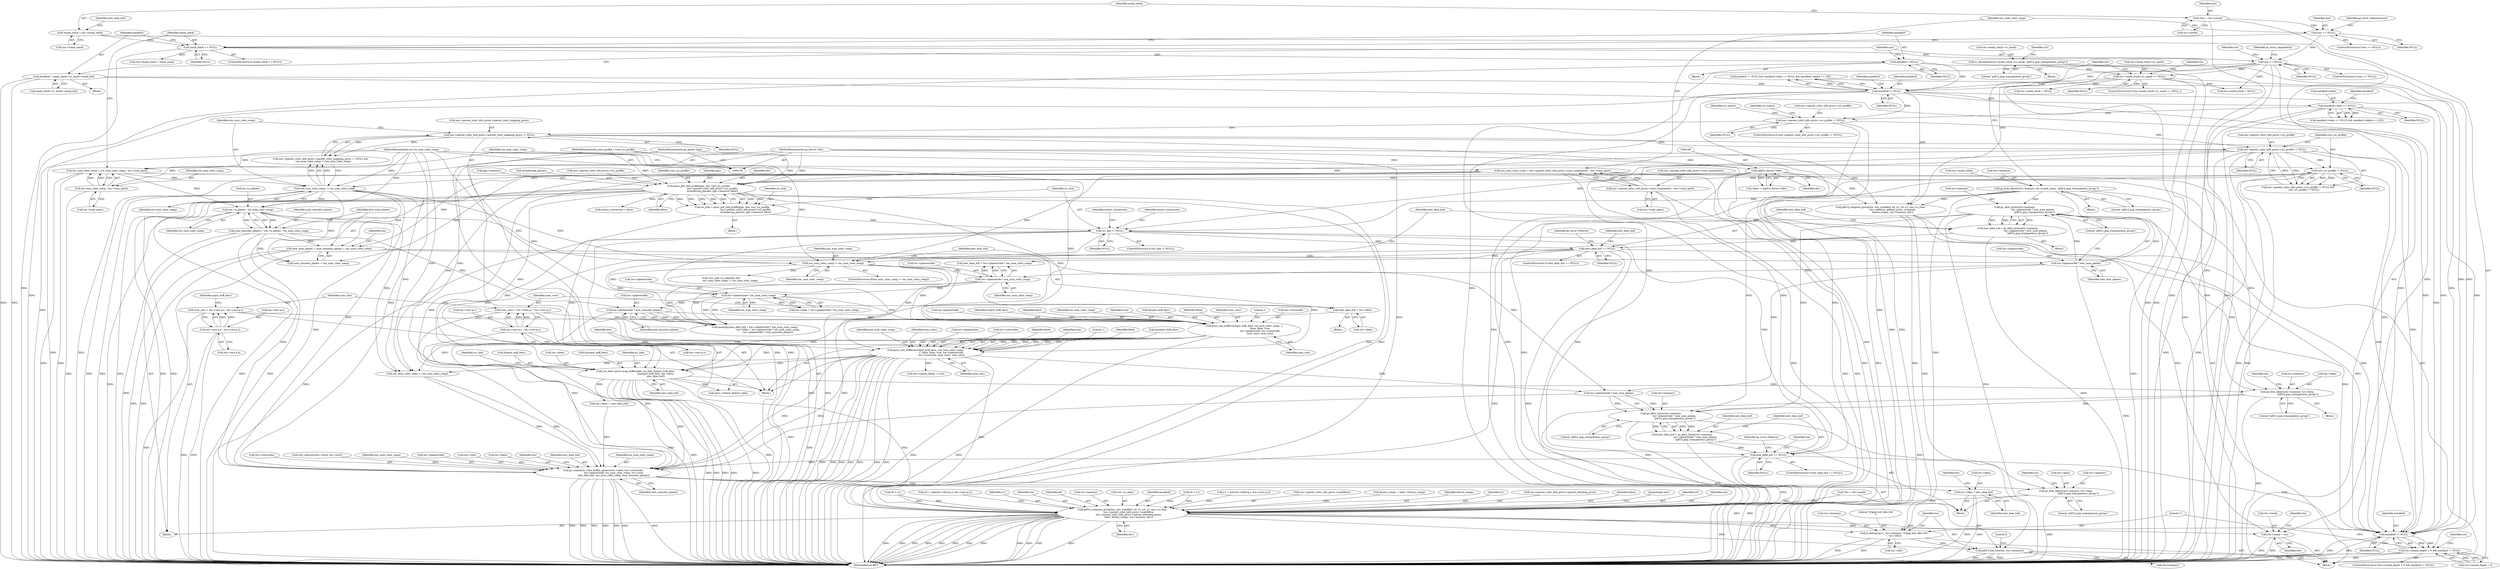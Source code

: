 digraph "0_ghostscript_d621292fb2c8157d9899dcd83fd04dd250e30fe4@API" {
"1000722" [label="(Call,gs_free_object(ctx->memory, tos->data,\n                            \"pdf14_pop_transparency_group\"))"];
"1000588" [label="(Call,gs_alloc_bytes(ctx->memory,\n                                                tos->planestride * new_num_planes,\n                                                    \"pdf14_pop_transparency_group\"))"];
"1000353" [label="(Call,gs_free_object(ctx->memory, ctx->mask_stack, \"pdf14_pop_transparency_group\"))"];
"1000592" [label="(Call,tos->planestride * new_num_planes)"];
"1000502" [label="(Call,new_num_planes = num_noncolor_planes + nos_num_color_comp)"];
"1000495" [label="(Call,num_noncolor_planes = tos->n_planes - tos_num_color_comp)"];
"1000497" [label="(Call,tos->n_planes - tos_num_color_comp)"];
"1000220" [label="(Call,tos_num_color_comp = tos_num_color_comp - tos->num_spots)"];
"1000222" [label="(Call,tos_num_color_comp - tos->num_spots)"];
"1000140" [label="(MethodParameterIn,int tos_num_color_comp)"];
"1000481" [label="(Call,nos_num_color_comp != tos_num_color_comp)"];
"1000209" [label="(Call,nos_num_color_comp = nos->parent_color_info_procs->num_components - nos->num_spots)"];
"1000211" [label="(Call,nos->parent_color_info_procs->num_components - nos->num_spots)"];
"1000699" [label="(Call,(icc_link->procs.map_buffer)(dev, icc_link, &input_buff_desc,\n                                                     &output_buff_desc, tos->data,\n                                                     new_data_buf))"];
"1000552" [label="(Call,gsicc_get_link_profile(pgs, dev, curr_icc_profile,\n                                    nos->parent_color_info_procs->icc_profile,\n                                    &rendering_params, pgs->memory, false))"];
"1000137" [label="(MethodParameterIn,gs_gstate *pgs)"];
"1000184" [label="(Call,(pdf14_device *)dev)"];
"1000142" [label="(MethodParameterIn,gx_device *dev)"];
"1000516" [label="(Call,curr_icc_profile != NULL)"];
"1000141" [label="(MethodParameterIn,cmm_profile_t *curr_icc_profile)"];
"1000509" [label="(Call,nos->parent_color_info_procs->icc_profile != NULL)"];
"1000445" [label="(Call,nos->parent_color_info_procs->icc_profile != NULL)"];
"1000387" [label="(Call,maskbuf->data == NULL)"];
"1000383" [label="(Call,maskbuf != NULL)"];
"1000232" [label="(Call,maskbuf = NULL)"];
"1000228" [label="(Call,mask_stack == NULL)"];
"1000157" [label="(Call,*mask_stack = tos->mask_stack)"];
"1000204" [label="(Call,nos == NULL)"];
"1000151" [label="(Call,*nos = tos->saved)"];
"1000237" [label="(Call,maskbuf = mask_stack->rc_mask->mask_buf)"];
"1000245" [label="(Call,nos == NULL)"];
"1000345" [label="(Call,ctx->mask_stack->rc_mask == NULL)"];
"1000337" [label="(Call,rc_decrement(ctx->mask_stack->rc_mask, \"pdf14_pop_transparency_group\"))"];
"1000474" [label="(Call,nos->parent_color_info_procs->parent_color_mapping_procs != NULL)"];
"1000568" [label="(Call,icc_link != NULL)"];
"1000550" [label="(Call,icc_link = gsicc_get_link_profile(pgs, dev, curr_icc_profile,\n                                    nos->parent_color_info_procs->icc_profile,\n                                    &rendering_params, pgs->memory, false))"];
"1000667" [label="(Call,gsicc_init_buffer(&input_buff_desc, tos_num_color_comp, 1,\n                                          false, false, true,\n                                          tos->planestride, tos->rowstride,\n                                          num_rows, num_cols))"];
"1000616" [label="(Call,tos->planestride * tos_num_color_comp)"];
"1000607" [label="(Call,tos->planestride * nos_num_color_comp)"];
"1000582" [label="(Call,nos_num_color_comp != tos_num_color_comp)"];
"1000621" [label="(Call,tos->planestride * num_noncolor_planes)"];
"1000633" [label="(Call,num_rows = tos->rect.q.y - tos->rect.p.y)"];
"1000635" [label="(Call,tos->rect.q.y - tos->rect.p.y)"];
"1000650" [label="(Call,num_cols = tos->rect.q.x - tos->rect.p.x)"];
"1000652" [label="(Call,tos->rect.q.x - tos->rect.p.x)"];
"1000683" [label="(Call,gsicc_init_buffer(&output_buff_desc, nos_num_color_comp,\n                                          1, false, false, true, tos->planestride,\n                                          tos->rowstride, num_rows, num_cols))"];
"1000628" [label="(Call,new_data_buf = tos->data)"];
"1000599" [label="(Call,new_data_buf == NULL)"];
"1000586" [label="(Call,new_data_buf = gs_alloc_bytes(ctx->memory,\n                                                tos->planestride * new_num_planes,\n                                                    \"pdf14_pop_transparency_group\"))"];
"1000740" [label="(Call,gs_alloc_bytes(ctx->memory,\n                                    tos->planestride * new_num_planes,\n                                    \"pdf14_pop_transparency_group\"))"];
"1000738" [label="(Call,new_data_buf = gs_alloc_bytes(ctx->memory,\n                                    tos->planestride * new_num_planes,\n                                    \"pdf14_pop_transparency_group\"))"];
"1000751" [label="(Call,new_data_buf == NULL)"];
"1000756" [label="(Call,gs_transform_color_buffer_generic(tos->data, tos->rowstride,\n                            tos->planestride, tos_num_color_comp, tos->rect,\n                            new_data_buf, nos_num_color_comp, num_noncolor_planes))"];
"1000773" [label="(Call,gs_free_object(ctx->memory, tos->data,\n                                \"pdf14_pop_transparency_group\"))"];
"1000846" [label="(Call,pdf14_compose_group(tos, nos, maskbuf, x0, x1, y0, y1, nos->n_chan,\n                 nos->parent_color_info_procs->isadditive,\n                 nos->parent_color_info_procs->parent_blending_procs,\n                 false, drawn_comps, ctx->memory, dev))"];
"1000905" [label="(Call,ctx->stack = nos)"];
"1000917" [label="(Call,maskbuf != NULL)"];
"1000911" [label="(Call,ctx->smask_depth > 0 && maskbuf != NULL)"];
"1000926" [label="(Call,if_debug1m('v', ctx->memory, \"[v]pop buf, idle=%d\n\", tos->idle))"];
"1000935" [label="(Call,pdf14_buf_free(tos, ctx->memory))"];
"1000781" [label="(Call,tos->data = new_data_buf)"];
"1000572" [label="(Call,nonicc_conversion = false)"];
"1000919" [label="(Identifier,NULL)"];
"1000182" [label="(Call,*pdev = (pdf14_device *)dev)"];
"1000509" [label="(Call,nos->parent_color_info_procs->icc_profile != NULL)"];
"1000385" [label="(Identifier,NULL)"];
"1000711" [label="(Identifier,icc_link)"];
"1000445" [label="(Call,nos->parent_color_info_procs->icc_profile != NULL)"];
"1000220" [label="(Call,tos_num_color_comp = tos_num_color_comp - tos->num_spots)"];
"1000862" [label="(Call,nos->parent_color_info_procs->parent_blending_procs)"];
"1000741" [label="(Call,ctx->memory)"];
"1000151" [label="(Call,*nos = tos->saved)"];
"1000186" [label="(Identifier,dev)"];
"1000232" [label="(Call,maskbuf = NULL)"];
"1000681" [label="(Identifier,num_rows)"];
"1000212" [label="(Call,nos->parent_color_info_procs->num_components)"];
"1000137" [label="(MethodParameterIn,gs_gstate *pgs)"];
"1000386" [label="(Call,maskbuf->data == NULL && maskbuf->alpha == 255)"];
"1000652" [label="(Call,tos->rect.q.x - tos->rect.p.x)"];
"1000498" [label="(Call,tos->n_planes)"];
"1000141" [label="(MethodParameterIn,cmm_profile_t *curr_icc_profile)"];
"1000671" [label="(Literal,1)"];
"1000729" [label="(Literal,\"pdf14_pop_transparency_group\")"];
"1000210" [label="(Identifier,nos_num_color_comp)"];
"1000688" [label="(Identifier,false)"];
"1000636" [label="(Call,tos->rect.q.y)"];
"1000494" [label="(Block,)"];
"1000346" [label="(Call,ctx->mask_stack->rc_mask)"];
"1000909" [label="(Identifier,nos)"];
"1000726" [label="(Call,tos->data)"];
"1000211" [label="(Call,nos->parent_color_info_procs->num_components - nos->num_spots)"];
"1000217" [label="(Call,nos->num_spots)"];
"1000608" [label="(Call,tos->planestride)"];
"1000573" [label="(Identifier,nonicc_conversion)"];
"1000732" [label="(Identifier,tos)"];
"1000344" [label="(ControlStructure,if (ctx->mask_stack->rc_mask == NULL ))"];
"1000678" [label="(Call,tos->rowstride)"];
"1000635" [label="(Call,tos->rect.q.y - tos->rect.p.y)"];
"1000690" [label="(Identifier,true)"];
"1000592" [label="(Call,tos->planestride * new_num_planes)"];
"1000905" [label="(Call,ctx->stack = nos)"];
"1000753" [label="(Identifier,NULL)"];
"1000867" [label="(Identifier,false)"];
"1000904" [label="(JumpTarget,exit:)"];
"1000228" [label="(Call,mask_stack == NULL)"];
"1000780" [label="(Literal,\"pdf14_pop_transparency_group\")"];
"1000850" [label="(Identifier,x0)"];
"1000233" [label="(Identifier,maskbuf)"];
"1000587" [label="(Identifier,new_data_buf)"];
"1000454" [label="(Identifier,icc_match)"];
"1000634" [label="(Identifier,num_rows)"];
"1000585" [label="(Block,)"];
"1000510" [label="(Call,nos->parent_color_info_procs->icc_profile)"];
"1000145" [label="(Call,*tos = ctx->stack)"];
"1000669" [label="(Identifier,input_buff_desc)"];
"1000209" [label="(Call,nos_num_color_comp = nos->parent_color_info_procs->num_components - nos->num_spots)"];
"1000234" [label="(Identifier,NULL)"];
"1000906" [label="(Call,ctx->stack)"];
"1000709" [label="(Identifier,new_data_buf)"];
"1000675" [label="(Call,tos->planestride)"];
"1000581" [label="(ControlStructure,if(nos_num_color_comp != tos_num_color_comp))"];
"1000352" [label="(Block,)"];
"1000236" [label="(Block,)"];
"1000227" [label="(ControlStructure,if (mask_stack == NULL))"];
"1000568" [label="(Call,icc_link != NULL)"];
"1000685" [label="(Identifier,output_buff_desc)"];
"1000772" [label="(Identifier,num_noncolor_planes)"];
"1000512" [label="(Identifier,nos)"];
"1000755" [label="(Identifier,gs_error_VMerror)"];
"1000503" [label="(Identifier,new_num_planes)"];
"1000758" [label="(Identifier,tos)"];
"1000683" [label="(Call,gsicc_init_buffer(&output_buff_desc, nos_num_color_comp,\n                                          1, false, false, true, tos->planestride,\n                                          tos->rowstride, num_rows, num_cols))"];
"1000597" [label="(Literal,\"pdf14_pop_transparency_group\")"];
"1000942" [label="(MethodReturn,RET)"];
"1000247" [label="(Identifier,NULL)"];
"1000766" [label="(Identifier,tos_num_color_comp)"];
"1000495" [label="(Call,num_noncolor_planes = tos->n_planes - tos_num_color_comp)"];
"1000617" [label="(Call,tos->planestride)"];
"1000923" [label="(Identifier,ctx)"];
"1000593" [label="(Call,tos->planestride)"];
"1000473" [label="(Call,nos->parent_color_info_procs->parent_color_mapping_procs != NULL &&\n        nos_num_color_comp != tos_num_color_comp)"];
"1000738" [label="(Call,new_data_buf = gs_alloc_bytes(ctx->memory,\n                                    tos->planestride * new_num_planes,\n                                    \"pdf14_pop_transparency_group\"))"];
"1000700" [label="(Identifier,dev)"];
"1000446" [label="(Call,nos->parent_color_info_procs->icc_profile)"];
"1000143" [label="(Block,)"];
"1000252" [label="(Identifier,tos)"];
"1000371" [label="(Call,tos->mask_stack = NULL)"];
"1000603" [label="(Identifier,gs_error_VMerror)"];
"1000496" [label="(Identifier,num_noncolor_planes)"];
"1000483" [label="(Identifier,tos_num_color_comp)"];
"1000911" [label="(Call,ctx->smask_depth > 0 && maskbuf != NULL)"];
"1000206" [label="(Identifier,NULL)"];
"1000205" [label="(Identifier,nos)"];
"1000653" [label="(Call,tos->rect.q.x)"];
"1000752" [label="(Identifier,new_data_buf)"];
"1000760" [label="(Call,tos->rowstride)"];
"1000883" [label="(Call,pdf14_compose_group(tos, nos, maskbuf, x0, x1, y0, y1, nos->n_chan,\n                                ctx->additive, pblend_procs, overprint,\n                                drawn_comps, ctx->memory, dev))"];
"1000605" [label="(Call,new_data_buf + tos->planestride * nos_num_color_comp)"];
"1000740" [label="(Call,gs_alloc_bytes(ctx->memory,\n                                    tos->planestride * new_num_planes,\n                                    \"pdf14_pop_transparency_group\"))"];
"1000596" [label="(Identifier,new_num_planes)"];
"1000142" [label="(MethodParameterIn,gx_device *dev)"];
"1000650" [label="(Call,num_cols = tos->rect.q.x - tos->rect.p.x)"];
"1000672" [label="(Identifier,false)"];
"1000169" [label="(Identifier,new_data_buf)"];
"1000918" [label="(Identifier,maskbuf)"];
"1000848" [label="(Identifier,nos)"];
"1000488" [label="(Call,x0 < x1)"];
"1000264" [label="(Call,y0 = max(tos->dirty.p.y, nos->rect.p.y))"];
"1000245" [label="(Call,nos == NULL)"];
"1000853" [label="(Identifier,y1)"];
"1000917" [label="(Call,maskbuf != NULL)"];
"1000588" [label="(Call,gs_alloc_bytes(ctx->memory,\n                                                tos->planestride * new_num_planes,\n                                                    \"pdf14_pop_transparency_group\"))"];
"1000872" [label="(Identifier,dev)"];
"1000847" [label="(Identifier,tos)"];
"1000451" [label="(Identifier,NULL)"];
"1000852" [label="(Identifier,y0)"];
"1000869" [label="(Call,ctx->memory)"];
"1000244" [label="(ControlStructure,if (nos == NULL))"];
"1000383" [label="(Call,maskbuf != NULL)"];
"1000702" [label="(Call,&input_buff_desc)"];
"1000343" [label="(Literal,\"pdf14_pop_transparency_group\")"];
"1000682" [label="(Identifier,num_cols)"];
"1000231" [label="(Block,)"];
"1000361" [label="(Call,ctx->mask_stack = NULL)"];
"1000910" [label="(ControlStructure,if (ctx->smask_depth > 0 && maskbuf != NULL))"];
"1000607" [label="(Call,tos->planestride * nos_num_color_comp)"];
"1000670" [label="(Identifier,tos_num_color_comp)"];
"1000854" [label="(Call,nos->n_chan)"];
"1000351" [label="(Identifier,NULL)"];
"1000941" [label="(Literal,0)"];
"1000926" [label="(Call,if_debug1m('v', ctx->memory, \"[v]pop buf, idle=%d\n\", tos->idle))"];
"1000687" [label="(Literal,1)"];
"1000914" [label="(Identifier,ctx)"];
"1000785" [label="(Identifier,new_data_buf)"];
"1000849" [label="(Identifier,maskbuf)"];
"1000444" [label="(ControlStructure,if (nos->parent_color_info_procs->icc_profile != NULL))"];
"1000348" [label="(Identifier,ctx)"];
"1000912" [label="(Call,ctx->smask_depth > 0)"];
"1000497" [label="(Call,tos->n_planes - tos_num_color_comp)"];
"1000482" [label="(Identifier,nos_num_color_comp)"];
"1000387" [label="(Call,maskbuf->data == NULL)"];
"1000250" [label="(Call,rect_intersect(tos->dirty, tos->rect))"];
"1000721" [label="(Block,)"];
"1000224" [label="(Call,tos->num_spots)"];
"1000783" [label="(Identifier,tos)"];
"1000586" [label="(Call,new_data_buf = gs_alloc_bytes(ctx->memory,\n                                                tos->planestride * new_num_planes,\n                                                    \"pdf14_pop_transparency_group\"))"];
"1000771" [label="(Identifier,nos_num_color_comp)"];
"1000345" [label="(Call,ctx->mask_stack->rc_mask == NULL)"];
"1000710" [label="(Call,gsicc_release_link(icc_link))"];
"1000475" [label="(Call,nos->parent_color_info_procs->parent_color_mapping_procs)"];
"1000737" [label="(Block,)"];
"1000763" [label="(Call,tos->planestride)"];
"1000730" [label="(Call,tos->data = new_data_buf)"];
"1000749" [label="(Literal,\"pdf14_pop_transparency_group\")"];
"1000491" [label="(Call,y0 < y1)"];
"1000281" [label="(Call,y1 = min(tos->dirty.q.y, nos->rect.q.y))"];
"1000936" [label="(Identifier,tos)"];
"1000366" [label="(Call,ctx->mask_stack = mask_stack)"];
"1000622" [label="(Call,tos->planestride)"];
"1000360" [label="(Literal,\"pdf14_pop_transparency_group\")"];
"1000767" [label="(Call,tos->rect)"];
"1000629" [label="(Identifier,new_data_buf)"];
"1000222" [label="(Call,tos_num_color_comp - tos->num_spots)"];
"1000517" [label="(Identifier,curr_icc_profile)"];
"1000249" [label="(Identifier,gs_error_rangecheck)"];
"1000157" [label="(Call,*mask_stack = tos->mask_stack)"];
"1000553" [label="(Identifier,pgs)"];
"1000604" [label="(Call,memcpy(new_data_buf + tos->planestride * nos_num_color_comp,\n                                   tos->data + tos->planestride * tos_num_color_comp,\n                                   tos->planestride * num_noncolor_planes))"];
"1000600" [label="(Identifier,new_data_buf)"];
"1000204" [label="(Call,nos == NULL)"];
"1000781" [label="(Call,tos->data = new_data_buf)"];
"1000474" [label="(Call,nos->parent_color_info_procs->parent_color_mapping_procs != NULL)"];
"1000480" [label="(Identifier,NULL)"];
"1000337" [label="(Call,rc_decrement(ctx->mask_stack->rc_mask, \"pdf14_pop_transparency_group\"))"];
"1000722" [label="(Call,gs_free_object(ctx->memory, tos->data,\n                            \"pdf14_pop_transparency_group\"))"];
"1000354" [label="(Call,ctx->memory)"];
"1000777" [label="(Call,tos->data)"];
"1000230" [label="(Identifier,NULL)"];
"1000744" [label="(Call,tos->planestride * new_num_planes)"];
"1000621" [label="(Call,tos->planestride * num_noncolor_planes)"];
"1000611" [label="(Identifier,nos_num_color_comp)"];
"1000153" [label="(Call,tos->saved)"];
"1000554" [label="(Identifier,dev)"];
"1000567" [label="(ControlStructure,if (icc_link != NULL))"];
"1000931" [label="(Literal,\"[v]pop buf, idle=%d\n\")"];
"1000706" [label="(Call,tos->data)"];
"1000699" [label="(Call,(icc_link->procs.map_buffer)(dev, icc_link, &input_buff_desc,\n                                                     &output_buff_desc, tos->data,\n                                                     new_data_buf))"];
"1000937" [label="(Call,ctx->memory)"];
"1000563" [label="(Call,pgs->memory)"];
"1000713" [label="(Call,!(icc_link->is_identity) &&\n                        nos_num_color_comp != tos_num_color_comp)"];
"1000338" [label="(Call,ctx->mask_stack->rc_mask)"];
"1000757" [label="(Call,tos->data)"];
"1000689" [label="(Identifier,false)"];
"1000704" [label="(Call,&output_buff_desc)"];
"1000516" [label="(Call,curr_icc_profile != NULL)"];
"1000152" [label="(Identifier,nos)"];
"1000684" [label="(Call,&output_buff_desc)"];
"1000932" [label="(Call,tos->idle)"];
"1000336" [label="(Block,)"];
"1000394" [label="(Identifier,maskbuf)"];
"1000601" [label="(Identifier,NULL)"];
"1000158" [label="(Identifier,mask_stack)"];
"1000208" [label="(Identifier,gs_error_unknownerror)"];
"1000686" [label="(Identifier,nos_num_color_comp)"];
"1000774" [label="(Call,ctx->memory)"];
"1000389" [label="(Identifier,maskbuf)"];
"1000697" [label="(Identifier,num_rows)"];
"1000756" [label="(Call,gs_transform_color_buffer_generic(tos->data, tos->rowstride,\n                            tos->planestride, tos_num_color_comp, tos->rect,\n                            new_data_buf, nos_num_color_comp, num_noncolor_planes))"];
"1000384" [label="(Identifier,maskbuf)"];
"1000582" [label="(Call,nos_num_color_comp != tos_num_color_comp)"];
"1000515" [label="(Identifier,NULL)"];
"1000569" [label="(Identifier,icc_link)"];
"1000519" [label="(Block,)"];
"1000612" [label="(Call,tos->data + tos->planestride * tos_num_color_comp)"];
"1000667" [label="(Call,gsicc_init_buffer(&input_buff_desc, tos_num_color_comp, 1,\n                                          false, false, true,\n                                          tos->planestride, tos->rowstride,\n                                          num_rows, num_cols))"];
"1000481" [label="(Call,nos_num_color_comp != tos_num_color_comp)"];
"1000674" [label="(Identifier,true)"];
"1000388" [label="(Call,maskbuf->data)"];
"1000382" [label="(Call,maskbuf != NULL && maskbuf->data == NULL && maskbuf->alpha == 255)"];
"1000846" [label="(Call,pdf14_compose_group(tos, nos, maskbuf, x0, x1, y0, y1, nos->n_chan,\n                 nos->parent_color_info_procs->isadditive,\n                 nos->parent_color_info_procs->parent_blending_procs,\n                 false, drawn_comps, ctx->memory, dev))"];
"1000691" [label="(Call,tos->planestride)"];
"1000355" [label="(Identifier,ctx)"];
"1000750" [label="(ControlStructure,if (new_data_buf == NULL))"];
"1000633" [label="(Call,num_rows = tos->rect.q.y - tos->rect.p.y)"];
"1000221" [label="(Identifier,tos_num_color_comp)"];
"1000570" [label="(Identifier,NULL)"];
"1000718" [label="(Call,nos_num_color_comp != tos_num_color_comp)"];
"1000246" [label="(Identifier,nos)"];
"1000739" [label="(Identifier,new_data_buf)"];
"1000857" [label="(Call,nos->parent_color_info_procs->isadditive)"];
"1000643" [label="(Call,tos->rect.p.y)"];
"1000552" [label="(Call,gsicc_get_link_profile(pgs, dev, curr_icc_profile,\n                                    nos->parent_color_info_procs->icc_profile,\n                                    &rendering_params, pgs->memory, false))"];
"1000223" [label="(Identifier,tos_num_color_comp)"];
"1000584" [label="(Identifier,tos_num_color_comp)"];
"1000627" [label="(Block,)"];
"1000194" [label="(Call,drawn_comps = pdev->drawn_comps)"];
"1000628" [label="(Call,new_data_buf = tos->data)"];
"1000868" [label="(Identifier,drawn_comps)"];
"1000660" [label="(Call,tos->rect.p.x)"];
"1000518" [label="(Identifier,NULL)"];
"1000502" [label="(Call,new_num_planes = num_noncolor_planes + nos_num_color_comp)"];
"1000694" [label="(Call,tos->rowstride)"];
"1000140" [label="(MethodParameterIn,int tos_num_color_comp)"];
"1000701" [label="(Identifier,icc_link)"];
"1000698" [label="(Identifier,num_cols)"];
"1000775" [label="(Identifier,ctx)"];
"1000851" [label="(Identifier,x1)"];
"1000504" [label="(Call,num_noncolor_planes + nos_num_color_comp)"];
"1000184" [label="(Call,(pdf14_device *)dev)"];
"1000353" [label="(Call,gs_free_object(ctx->memory, ctx->mask_stack, \"pdf14_pop_transparency_group\"))"];
"1000751" [label="(Call,new_data_buf == NULL)"];
"1000616" [label="(Call,tos->planestride * tos_num_color_comp)"];
"1000589" [label="(Call,ctx->memory)"];
"1000203" [label="(ControlStructure,if (nos == NULL))"];
"1000561" [label="(Call,&rendering_params)"];
"1000391" [label="(Identifier,NULL)"];
"1000501" [label="(Identifier,tos_num_color_comp)"];
"1000935" [label="(Call,pdf14_buf_free(tos, ctx->memory))"];
"1000237" [label="(Call,maskbuf = mask_stack->rc_mask->mask_buf)"];
"1000229" [label="(Identifier,mask_stack)"];
"1000556" [label="(Call,nos->parent_color_info_procs->icc_profile)"];
"1000508" [label="(Call,nos->parent_color_info_procs->icc_profile != NULL &&\n                curr_icc_profile != NULL)"];
"1000159" [label="(Call,tos->mask_stack)"];
"1000782" [label="(Call,tos->data)"];
"1000927" [label="(Literal,'v')"];
"1000630" [label="(Call,tos->data)"];
"1000580" [label="(Block,)"];
"1000723" [label="(Call,ctx->memory)"];
"1000551" [label="(Identifier,icc_link)"];
"1000921" [label="(Call,ctx->smask_blend = true)"];
"1000238" [label="(Identifier,maskbuf)"];
"1000620" [label="(Identifier,tos_num_color_comp)"];
"1000788" [label="(Identifier,tos)"];
"1000625" [label="(Identifier,num_noncolor_planes)"];
"1000550" [label="(Call,icc_link = gsicc_get_link_profile(pgs, dev, curr_icc_profile,\n                                    nos->parent_color_info_procs->icc_profile,\n                                    &rendering_params, pgs->memory, false))"];
"1000928" [label="(Call,ctx->memory)"];
"1000598" [label="(ControlStructure,if (new_data_buf == NULL))"];
"1000469" [label="(Identifier,icc_match)"];
"1000357" [label="(Call,ctx->mask_stack)"];
"1000599" [label="(Call,new_data_buf == NULL)"];
"1000651" [label="(Identifier,num_cols)"];
"1000566" [label="(Identifier,false)"];
"1000736" [label="(Identifier,nonicc_conversion)"];
"1000668" [label="(Call,&input_buff_desc)"];
"1000673" [label="(Identifier,false)"];
"1000606" [label="(Identifier,new_data_buf)"];
"1000363" [label="(Identifier,ctx)"];
"1000770" [label="(Identifier,new_data_buf)"];
"1000583" [label="(Identifier,nos_num_color_comp)"];
"1000239" [label="(Call,mask_stack->rc_mask->mask_buf)"];
"1000773" [label="(Call,gs_free_object(ctx->memory, tos->data,\n                                \"pdf14_pop_transparency_group\"))"];
"1000555" [label="(Identifier,curr_icc_profile)"];
"1000722" -> "1000721"  [label="AST: "];
"1000722" -> "1000729"  [label="CFG: "];
"1000723" -> "1000722"  [label="AST: "];
"1000726" -> "1000722"  [label="AST: "];
"1000729" -> "1000722"  [label="AST: "];
"1000732" -> "1000722"  [label="CFG: "];
"1000722" -> "1000942"  [label="DDG: "];
"1000588" -> "1000722"  [label="DDG: "];
"1000353" -> "1000722"  [label="DDG: "];
"1000699" -> "1000722"  [label="DDG: "];
"1000722" -> "1000740"  [label="DDG: "];
"1000722" -> "1000846"  [label="DDG: "];
"1000588" -> "1000586"  [label="AST: "];
"1000588" -> "1000597"  [label="CFG: "];
"1000589" -> "1000588"  [label="AST: "];
"1000592" -> "1000588"  [label="AST: "];
"1000597" -> "1000588"  [label="AST: "];
"1000586" -> "1000588"  [label="CFG: "];
"1000588" -> "1000942"  [label="DDG: "];
"1000588" -> "1000586"  [label="DDG: "];
"1000588" -> "1000586"  [label="DDG: "];
"1000588" -> "1000586"  [label="DDG: "];
"1000353" -> "1000588"  [label="DDG: "];
"1000592" -> "1000588"  [label="DDG: "];
"1000592" -> "1000588"  [label="DDG: "];
"1000588" -> "1000740"  [label="DDG: "];
"1000588" -> "1000846"  [label="DDG: "];
"1000353" -> "1000352"  [label="AST: "];
"1000353" -> "1000360"  [label="CFG: "];
"1000354" -> "1000353"  [label="AST: "];
"1000357" -> "1000353"  [label="AST: "];
"1000360" -> "1000353"  [label="AST: "];
"1000363" -> "1000353"  [label="CFG: "];
"1000353" -> "1000942"  [label="DDG: "];
"1000353" -> "1000740"  [label="DDG: "];
"1000353" -> "1000846"  [label="DDG: "];
"1000353" -> "1000883"  [label="DDG: "];
"1000353" -> "1000926"  [label="DDG: "];
"1000592" -> "1000596"  [label="CFG: "];
"1000593" -> "1000592"  [label="AST: "];
"1000596" -> "1000592"  [label="AST: "];
"1000597" -> "1000592"  [label="CFG: "];
"1000592" -> "1000942"  [label="DDG: "];
"1000502" -> "1000592"  [label="DDG: "];
"1000592" -> "1000607"  [label="DDG: "];
"1000592" -> "1000744"  [label="DDG: "];
"1000502" -> "1000494"  [label="AST: "];
"1000502" -> "1000504"  [label="CFG: "];
"1000503" -> "1000502"  [label="AST: "];
"1000504" -> "1000502"  [label="AST: "];
"1000512" -> "1000502"  [label="CFG: "];
"1000502" -> "1000942"  [label="DDG: "];
"1000502" -> "1000942"  [label="DDG: "];
"1000495" -> "1000502"  [label="DDG: "];
"1000209" -> "1000502"  [label="DDG: "];
"1000481" -> "1000502"  [label="DDG: "];
"1000502" -> "1000744"  [label="DDG: "];
"1000495" -> "1000494"  [label="AST: "];
"1000495" -> "1000497"  [label="CFG: "];
"1000496" -> "1000495"  [label="AST: "];
"1000497" -> "1000495"  [label="AST: "];
"1000503" -> "1000495"  [label="CFG: "];
"1000495" -> "1000942"  [label="DDG: "];
"1000497" -> "1000495"  [label="DDG: "];
"1000497" -> "1000495"  [label="DDG: "];
"1000495" -> "1000504"  [label="DDG: "];
"1000495" -> "1000621"  [label="DDG: "];
"1000495" -> "1000756"  [label="DDG: "];
"1000497" -> "1000501"  [label="CFG: "];
"1000498" -> "1000497"  [label="AST: "];
"1000501" -> "1000497"  [label="AST: "];
"1000497" -> "1000942"  [label="DDG: "];
"1000220" -> "1000497"  [label="DDG: "];
"1000481" -> "1000497"  [label="DDG: "];
"1000140" -> "1000497"  [label="DDG: "];
"1000497" -> "1000582"  [label="DDG: "];
"1000497" -> "1000718"  [label="DDG: "];
"1000497" -> "1000756"  [label="DDG: "];
"1000220" -> "1000143"  [label="AST: "];
"1000220" -> "1000222"  [label="CFG: "];
"1000221" -> "1000220"  [label="AST: "];
"1000222" -> "1000220"  [label="AST: "];
"1000229" -> "1000220"  [label="CFG: "];
"1000220" -> "1000942"  [label="DDG: "];
"1000220" -> "1000942"  [label="DDG: "];
"1000222" -> "1000220"  [label="DDG: "];
"1000222" -> "1000220"  [label="DDG: "];
"1000140" -> "1000220"  [label="DDG: "];
"1000220" -> "1000481"  [label="DDG: "];
"1000222" -> "1000224"  [label="CFG: "];
"1000223" -> "1000222"  [label="AST: "];
"1000224" -> "1000222"  [label="AST: "];
"1000222" -> "1000942"  [label="DDG: "];
"1000140" -> "1000222"  [label="DDG: "];
"1000140" -> "1000136"  [label="AST: "];
"1000140" -> "1000942"  [label="DDG: "];
"1000140" -> "1000481"  [label="DDG: "];
"1000140" -> "1000582"  [label="DDG: "];
"1000140" -> "1000616"  [label="DDG: "];
"1000140" -> "1000667"  [label="DDG: "];
"1000140" -> "1000718"  [label="DDG: "];
"1000140" -> "1000756"  [label="DDG: "];
"1000481" -> "1000473"  [label="AST: "];
"1000481" -> "1000483"  [label="CFG: "];
"1000482" -> "1000481"  [label="AST: "];
"1000483" -> "1000481"  [label="AST: "];
"1000473" -> "1000481"  [label="CFG: "];
"1000481" -> "1000942"  [label="DDG: "];
"1000481" -> "1000942"  [label="DDG: "];
"1000481" -> "1000473"  [label="DDG: "];
"1000481" -> "1000473"  [label="DDG: "];
"1000209" -> "1000481"  [label="DDG: "];
"1000481" -> "1000504"  [label="DDG: "];
"1000481" -> "1000582"  [label="DDG: "];
"1000481" -> "1000718"  [label="DDG: "];
"1000481" -> "1000756"  [label="DDG: "];
"1000209" -> "1000143"  [label="AST: "];
"1000209" -> "1000211"  [label="CFG: "];
"1000210" -> "1000209"  [label="AST: "];
"1000211" -> "1000209"  [label="AST: "];
"1000221" -> "1000209"  [label="CFG: "];
"1000209" -> "1000942"  [label="DDG: "];
"1000209" -> "1000942"  [label="DDG: "];
"1000211" -> "1000209"  [label="DDG: "];
"1000211" -> "1000209"  [label="DDG: "];
"1000209" -> "1000504"  [label="DDG: "];
"1000209" -> "1000582"  [label="DDG: "];
"1000209" -> "1000718"  [label="DDG: "];
"1000209" -> "1000756"  [label="DDG: "];
"1000211" -> "1000217"  [label="CFG: "];
"1000212" -> "1000211"  [label="AST: "];
"1000217" -> "1000211"  [label="AST: "];
"1000211" -> "1000942"  [label="DDG: "];
"1000211" -> "1000942"  [label="DDG: "];
"1000699" -> "1000580"  [label="AST: "];
"1000699" -> "1000709"  [label="CFG: "];
"1000700" -> "1000699"  [label="AST: "];
"1000701" -> "1000699"  [label="AST: "];
"1000702" -> "1000699"  [label="AST: "];
"1000704" -> "1000699"  [label="AST: "];
"1000706" -> "1000699"  [label="AST: "];
"1000709" -> "1000699"  [label="AST: "];
"1000711" -> "1000699"  [label="CFG: "];
"1000699" -> "1000942"  [label="DDG: "];
"1000699" -> "1000942"  [label="DDG: "];
"1000699" -> "1000942"  [label="DDG: "];
"1000699" -> "1000942"  [label="DDG: "];
"1000699" -> "1000942"  [label="DDG: "];
"1000552" -> "1000699"  [label="DDG: "];
"1000142" -> "1000699"  [label="DDG: "];
"1000568" -> "1000699"  [label="DDG: "];
"1000667" -> "1000699"  [label="DDG: "];
"1000683" -> "1000699"  [label="DDG: "];
"1000628" -> "1000699"  [label="DDG: "];
"1000599" -> "1000699"  [label="DDG: "];
"1000699" -> "1000710"  [label="DDG: "];
"1000699" -> "1000730"  [label="DDG: "];
"1000699" -> "1000756"  [label="DDG: "];
"1000699" -> "1000846"  [label="DDG: "];
"1000552" -> "1000550"  [label="AST: "];
"1000552" -> "1000566"  [label="CFG: "];
"1000553" -> "1000552"  [label="AST: "];
"1000554" -> "1000552"  [label="AST: "];
"1000555" -> "1000552"  [label="AST: "];
"1000556" -> "1000552"  [label="AST: "];
"1000561" -> "1000552"  [label="AST: "];
"1000563" -> "1000552"  [label="AST: "];
"1000566" -> "1000552"  [label="AST: "];
"1000550" -> "1000552"  [label="CFG: "];
"1000552" -> "1000942"  [label="DDG: "];
"1000552" -> "1000942"  [label="DDG: "];
"1000552" -> "1000942"  [label="DDG: "];
"1000552" -> "1000942"  [label="DDG: "];
"1000552" -> "1000942"  [label="DDG: "];
"1000552" -> "1000550"  [label="DDG: "];
"1000552" -> "1000550"  [label="DDG: "];
"1000552" -> "1000550"  [label="DDG: "];
"1000552" -> "1000550"  [label="DDG: "];
"1000552" -> "1000550"  [label="DDG: "];
"1000552" -> "1000550"  [label="DDG: "];
"1000552" -> "1000550"  [label="DDG: "];
"1000137" -> "1000552"  [label="DDG: "];
"1000184" -> "1000552"  [label="DDG: "];
"1000142" -> "1000552"  [label="DDG: "];
"1000516" -> "1000552"  [label="DDG: "];
"1000141" -> "1000552"  [label="DDG: "];
"1000509" -> "1000552"  [label="DDG: "];
"1000552" -> "1000572"  [label="DDG: "];
"1000552" -> "1000667"  [label="DDG: "];
"1000552" -> "1000846"  [label="DDG: "];
"1000552" -> "1000846"  [label="DDG: "];
"1000137" -> "1000136"  [label="AST: "];
"1000137" -> "1000942"  [label="DDG: "];
"1000184" -> "1000182"  [label="AST: "];
"1000184" -> "1000186"  [label="CFG: "];
"1000185" -> "1000184"  [label="AST: "];
"1000186" -> "1000184"  [label="AST: "];
"1000182" -> "1000184"  [label="CFG: "];
"1000184" -> "1000942"  [label="DDG: "];
"1000184" -> "1000182"  [label="DDG: "];
"1000142" -> "1000184"  [label="DDG: "];
"1000184" -> "1000846"  [label="DDG: "];
"1000184" -> "1000883"  [label="DDG: "];
"1000142" -> "1000136"  [label="AST: "];
"1000142" -> "1000942"  [label="DDG: "];
"1000142" -> "1000846"  [label="DDG: "];
"1000142" -> "1000883"  [label="DDG: "];
"1000516" -> "1000508"  [label="AST: "];
"1000516" -> "1000518"  [label="CFG: "];
"1000517" -> "1000516"  [label="AST: "];
"1000518" -> "1000516"  [label="AST: "];
"1000508" -> "1000516"  [label="CFG: "];
"1000516" -> "1000942"  [label="DDG: "];
"1000516" -> "1000942"  [label="DDG: "];
"1000516" -> "1000508"  [label="DDG: "];
"1000516" -> "1000508"  [label="DDG: "];
"1000141" -> "1000516"  [label="DDG: "];
"1000509" -> "1000516"  [label="DDG: "];
"1000516" -> "1000568"  [label="DDG: "];
"1000516" -> "1000751"  [label="DDG: "];
"1000516" -> "1000917"  [label="DDG: "];
"1000141" -> "1000136"  [label="AST: "];
"1000141" -> "1000942"  [label="DDG: "];
"1000509" -> "1000508"  [label="AST: "];
"1000509" -> "1000515"  [label="CFG: "];
"1000510" -> "1000509"  [label="AST: "];
"1000515" -> "1000509"  [label="AST: "];
"1000517" -> "1000509"  [label="CFG: "];
"1000508" -> "1000509"  [label="CFG: "];
"1000509" -> "1000942"  [label="DDG: "];
"1000509" -> "1000942"  [label="DDG: "];
"1000509" -> "1000508"  [label="DDG: "];
"1000509" -> "1000508"  [label="DDG: "];
"1000445" -> "1000509"  [label="DDG: "];
"1000474" -> "1000509"  [label="DDG: "];
"1000509" -> "1000568"  [label="DDG: "];
"1000509" -> "1000751"  [label="DDG: "];
"1000509" -> "1000917"  [label="DDG: "];
"1000445" -> "1000444"  [label="AST: "];
"1000445" -> "1000451"  [label="CFG: "];
"1000446" -> "1000445"  [label="AST: "];
"1000451" -> "1000445"  [label="AST: "];
"1000454" -> "1000445"  [label="CFG: "];
"1000469" -> "1000445"  [label="CFG: "];
"1000445" -> "1000942"  [label="DDG: "];
"1000445" -> "1000942"  [label="DDG: "];
"1000387" -> "1000445"  [label="DDG: "];
"1000383" -> "1000445"  [label="DDG: "];
"1000445" -> "1000474"  [label="DDG: "];
"1000387" -> "1000386"  [label="AST: "];
"1000387" -> "1000391"  [label="CFG: "];
"1000388" -> "1000387"  [label="AST: "];
"1000391" -> "1000387"  [label="AST: "];
"1000394" -> "1000387"  [label="CFG: "];
"1000386" -> "1000387"  [label="CFG: "];
"1000387" -> "1000942"  [label="DDG: "];
"1000387" -> "1000942"  [label="DDG: "];
"1000387" -> "1000386"  [label="DDG: "];
"1000387" -> "1000386"  [label="DDG: "];
"1000383" -> "1000387"  [label="DDG: "];
"1000387" -> "1000917"  [label="DDG: "];
"1000383" -> "1000382"  [label="AST: "];
"1000383" -> "1000385"  [label="CFG: "];
"1000384" -> "1000383"  [label="AST: "];
"1000385" -> "1000383"  [label="AST: "];
"1000389" -> "1000383"  [label="CFG: "];
"1000382" -> "1000383"  [label="CFG: "];
"1000383" -> "1000942"  [label="DDG: "];
"1000383" -> "1000942"  [label="DDG: "];
"1000383" -> "1000382"  [label="DDG: "];
"1000383" -> "1000382"  [label="DDG: "];
"1000232" -> "1000383"  [label="DDG: "];
"1000237" -> "1000383"  [label="DDG: "];
"1000245" -> "1000383"  [label="DDG: "];
"1000345" -> "1000383"  [label="DDG: "];
"1000383" -> "1000846"  [label="DDG: "];
"1000383" -> "1000883"  [label="DDG: "];
"1000383" -> "1000917"  [label="DDG: "];
"1000383" -> "1000917"  [label="DDG: "];
"1000232" -> "1000231"  [label="AST: "];
"1000232" -> "1000234"  [label="CFG: "];
"1000233" -> "1000232"  [label="AST: "];
"1000234" -> "1000232"  [label="AST: "];
"1000246" -> "1000232"  [label="CFG: "];
"1000232" -> "1000942"  [label="DDG: "];
"1000228" -> "1000232"  [label="DDG: "];
"1000232" -> "1000917"  [label="DDG: "];
"1000228" -> "1000227"  [label="AST: "];
"1000228" -> "1000230"  [label="CFG: "];
"1000229" -> "1000228"  [label="AST: "];
"1000230" -> "1000228"  [label="AST: "];
"1000233" -> "1000228"  [label="CFG: "];
"1000238" -> "1000228"  [label="CFG: "];
"1000228" -> "1000942"  [label="DDG: "];
"1000157" -> "1000228"  [label="DDG: "];
"1000204" -> "1000228"  [label="DDG: "];
"1000228" -> "1000245"  [label="DDG: "];
"1000228" -> "1000366"  [label="DDG: "];
"1000157" -> "1000143"  [label="AST: "];
"1000157" -> "1000159"  [label="CFG: "];
"1000158" -> "1000157"  [label="AST: "];
"1000159" -> "1000157"  [label="AST: "];
"1000169" -> "1000157"  [label="CFG: "];
"1000204" -> "1000203"  [label="AST: "];
"1000204" -> "1000206"  [label="CFG: "];
"1000205" -> "1000204"  [label="AST: "];
"1000206" -> "1000204"  [label="AST: "];
"1000208" -> "1000204"  [label="CFG: "];
"1000210" -> "1000204"  [label="CFG: "];
"1000151" -> "1000204"  [label="DDG: "];
"1000204" -> "1000245"  [label="DDG: "];
"1000151" -> "1000143"  [label="AST: "];
"1000151" -> "1000153"  [label="CFG: "];
"1000152" -> "1000151"  [label="AST: "];
"1000153" -> "1000151"  [label="AST: "];
"1000158" -> "1000151"  [label="CFG: "];
"1000151" -> "1000942"  [label="DDG: "];
"1000237" -> "1000236"  [label="AST: "];
"1000237" -> "1000239"  [label="CFG: "];
"1000238" -> "1000237"  [label="AST: "];
"1000239" -> "1000237"  [label="AST: "];
"1000246" -> "1000237"  [label="CFG: "];
"1000237" -> "1000942"  [label="DDG: "];
"1000237" -> "1000942"  [label="DDG: "];
"1000237" -> "1000917"  [label="DDG: "];
"1000245" -> "1000244"  [label="AST: "];
"1000245" -> "1000247"  [label="CFG: "];
"1000246" -> "1000245"  [label="AST: "];
"1000247" -> "1000245"  [label="AST: "];
"1000249" -> "1000245"  [label="CFG: "];
"1000252" -> "1000245"  [label="CFG: "];
"1000245" -> "1000942"  [label="DDG: "];
"1000245" -> "1000345"  [label="DDG: "];
"1000245" -> "1000371"  [label="DDG: "];
"1000245" -> "1000846"  [label="DDG: "];
"1000245" -> "1000883"  [label="DDG: "];
"1000245" -> "1000905"  [label="DDG: "];
"1000245" -> "1000917"  [label="DDG: "];
"1000345" -> "1000344"  [label="AST: "];
"1000345" -> "1000351"  [label="CFG: "];
"1000346" -> "1000345"  [label="AST: "];
"1000351" -> "1000345"  [label="AST: "];
"1000355" -> "1000345"  [label="CFG: "];
"1000363" -> "1000345"  [label="CFG: "];
"1000345" -> "1000942"  [label="DDG: "];
"1000345" -> "1000942"  [label="DDG: "];
"1000337" -> "1000345"  [label="DDG: "];
"1000345" -> "1000361"  [label="DDG: "];
"1000345" -> "1000371"  [label="DDG: "];
"1000345" -> "1000917"  [label="DDG: "];
"1000337" -> "1000336"  [label="AST: "];
"1000337" -> "1000343"  [label="CFG: "];
"1000338" -> "1000337"  [label="AST: "];
"1000343" -> "1000337"  [label="AST: "];
"1000348" -> "1000337"  [label="CFG: "];
"1000337" -> "1000942"  [label="DDG: "];
"1000474" -> "1000473"  [label="AST: "];
"1000474" -> "1000480"  [label="CFG: "];
"1000475" -> "1000474"  [label="AST: "];
"1000480" -> "1000474"  [label="AST: "];
"1000482" -> "1000474"  [label="CFG: "];
"1000473" -> "1000474"  [label="CFG: "];
"1000474" -> "1000942"  [label="DDG: "];
"1000474" -> "1000942"  [label="DDG: "];
"1000474" -> "1000473"  [label="DDG: "];
"1000474" -> "1000473"  [label="DDG: "];
"1000474" -> "1000917"  [label="DDG: "];
"1000568" -> "1000567"  [label="AST: "];
"1000568" -> "1000570"  [label="CFG: "];
"1000569" -> "1000568"  [label="AST: "];
"1000570" -> "1000568"  [label="AST: "];
"1000573" -> "1000568"  [label="CFG: "];
"1000736" -> "1000568"  [label="CFG: "];
"1000568" -> "1000942"  [label="DDG: "];
"1000568" -> "1000942"  [label="DDG: "];
"1000568" -> "1000942"  [label="DDG: "];
"1000550" -> "1000568"  [label="DDG: "];
"1000568" -> "1000599"  [label="DDG: "];
"1000568" -> "1000710"  [label="DDG: "];
"1000568" -> "1000751"  [label="DDG: "];
"1000568" -> "1000917"  [label="DDG: "];
"1000550" -> "1000519"  [label="AST: "];
"1000551" -> "1000550"  [label="AST: "];
"1000569" -> "1000550"  [label="CFG: "];
"1000550" -> "1000942"  [label="DDG: "];
"1000667" -> "1000580"  [label="AST: "];
"1000667" -> "1000682"  [label="CFG: "];
"1000668" -> "1000667"  [label="AST: "];
"1000670" -> "1000667"  [label="AST: "];
"1000671" -> "1000667"  [label="AST: "];
"1000672" -> "1000667"  [label="AST: "];
"1000673" -> "1000667"  [label="AST: "];
"1000674" -> "1000667"  [label="AST: "];
"1000675" -> "1000667"  [label="AST: "];
"1000678" -> "1000667"  [label="AST: "];
"1000681" -> "1000667"  [label="AST: "];
"1000682" -> "1000667"  [label="AST: "];
"1000685" -> "1000667"  [label="CFG: "];
"1000667" -> "1000942"  [label="DDG: "];
"1000667" -> "1000942"  [label="DDG: "];
"1000616" -> "1000667"  [label="DDG: "];
"1000582" -> "1000667"  [label="DDG: "];
"1000621" -> "1000667"  [label="DDG: "];
"1000633" -> "1000667"  [label="DDG: "];
"1000650" -> "1000667"  [label="DDG: "];
"1000667" -> "1000683"  [label="DDG: "];
"1000667" -> "1000683"  [label="DDG: "];
"1000667" -> "1000683"  [label="DDG: "];
"1000667" -> "1000683"  [label="DDG: "];
"1000667" -> "1000683"  [label="DDG: "];
"1000667" -> "1000683"  [label="DDG: "];
"1000667" -> "1000718"  [label="DDG: "];
"1000667" -> "1000756"  [label="DDG: "];
"1000616" -> "1000612"  [label="AST: "];
"1000616" -> "1000620"  [label="CFG: "];
"1000617" -> "1000616"  [label="AST: "];
"1000620" -> "1000616"  [label="AST: "];
"1000612" -> "1000616"  [label="CFG: "];
"1000616" -> "1000604"  [label="DDG: "];
"1000616" -> "1000604"  [label="DDG: "];
"1000616" -> "1000612"  [label="DDG: "];
"1000616" -> "1000612"  [label="DDG: "];
"1000607" -> "1000616"  [label="DDG: "];
"1000582" -> "1000616"  [label="DDG: "];
"1000616" -> "1000621"  [label="DDG: "];
"1000607" -> "1000605"  [label="AST: "];
"1000607" -> "1000611"  [label="CFG: "];
"1000608" -> "1000607"  [label="AST: "];
"1000611" -> "1000607"  [label="AST: "];
"1000605" -> "1000607"  [label="CFG: "];
"1000607" -> "1000604"  [label="DDG: "];
"1000607" -> "1000604"  [label="DDG: "];
"1000607" -> "1000605"  [label="DDG: "];
"1000607" -> "1000605"  [label="DDG: "];
"1000582" -> "1000607"  [label="DDG: "];
"1000607" -> "1000683"  [label="DDG: "];
"1000582" -> "1000581"  [label="AST: "];
"1000582" -> "1000584"  [label="CFG: "];
"1000583" -> "1000582"  [label="AST: "];
"1000584" -> "1000582"  [label="AST: "];
"1000587" -> "1000582"  [label="CFG: "];
"1000629" -> "1000582"  [label="CFG: "];
"1000582" -> "1000683"  [label="DDG: "];
"1000582" -> "1000713"  [label="DDG: "];
"1000621" -> "1000604"  [label="AST: "];
"1000621" -> "1000625"  [label="CFG: "];
"1000622" -> "1000621"  [label="AST: "];
"1000625" -> "1000621"  [label="AST: "];
"1000604" -> "1000621"  [label="CFG: "];
"1000621" -> "1000942"  [label="DDG: "];
"1000621" -> "1000604"  [label="DDG: "];
"1000621" -> "1000604"  [label="DDG: "];
"1000621" -> "1000756"  [label="DDG: "];
"1000633" -> "1000580"  [label="AST: "];
"1000633" -> "1000635"  [label="CFG: "];
"1000634" -> "1000633"  [label="AST: "];
"1000635" -> "1000633"  [label="AST: "];
"1000651" -> "1000633"  [label="CFG: "];
"1000633" -> "1000942"  [label="DDG: "];
"1000635" -> "1000633"  [label="DDG: "];
"1000635" -> "1000633"  [label="DDG: "];
"1000635" -> "1000643"  [label="CFG: "];
"1000636" -> "1000635"  [label="AST: "];
"1000643" -> "1000635"  [label="AST: "];
"1000635" -> "1000942"  [label="DDG: "];
"1000635" -> "1000942"  [label="DDG: "];
"1000650" -> "1000580"  [label="AST: "];
"1000650" -> "1000652"  [label="CFG: "];
"1000651" -> "1000650"  [label="AST: "];
"1000652" -> "1000650"  [label="AST: "];
"1000669" -> "1000650"  [label="CFG: "];
"1000650" -> "1000942"  [label="DDG: "];
"1000652" -> "1000650"  [label="DDG: "];
"1000652" -> "1000650"  [label="DDG: "];
"1000652" -> "1000660"  [label="CFG: "];
"1000653" -> "1000652"  [label="AST: "];
"1000660" -> "1000652"  [label="AST: "];
"1000652" -> "1000942"  [label="DDG: "];
"1000652" -> "1000942"  [label="DDG: "];
"1000683" -> "1000580"  [label="AST: "];
"1000683" -> "1000698"  [label="CFG: "];
"1000684" -> "1000683"  [label="AST: "];
"1000686" -> "1000683"  [label="AST: "];
"1000687" -> "1000683"  [label="AST: "];
"1000688" -> "1000683"  [label="AST: "];
"1000689" -> "1000683"  [label="AST: "];
"1000690" -> "1000683"  [label="AST: "];
"1000691" -> "1000683"  [label="AST: "];
"1000694" -> "1000683"  [label="AST: "];
"1000697" -> "1000683"  [label="AST: "];
"1000698" -> "1000683"  [label="AST: "];
"1000700" -> "1000683"  [label="CFG: "];
"1000683" -> "1000942"  [label="DDG: "];
"1000683" -> "1000942"  [label="DDG: "];
"1000683" -> "1000942"  [label="DDG: "];
"1000683" -> "1000942"  [label="DDG: "];
"1000683" -> "1000942"  [label="DDG: "];
"1000683" -> "1000942"  [label="DDG: "];
"1000683" -> "1000942"  [label="DDG: "];
"1000683" -> "1000718"  [label="DDG: "];
"1000683" -> "1000744"  [label="DDG: "];
"1000683" -> "1000756"  [label="DDG: "];
"1000683" -> "1000756"  [label="DDG: "];
"1000683" -> "1000846"  [label="DDG: "];
"1000683" -> "1000921"  [label="DDG: "];
"1000628" -> "1000627"  [label="AST: "];
"1000628" -> "1000630"  [label="CFG: "];
"1000629" -> "1000628"  [label="AST: "];
"1000630" -> "1000628"  [label="AST: "];
"1000634" -> "1000628"  [label="CFG: "];
"1000599" -> "1000598"  [label="AST: "];
"1000599" -> "1000601"  [label="CFG: "];
"1000600" -> "1000599"  [label="AST: "];
"1000601" -> "1000599"  [label="AST: "];
"1000603" -> "1000599"  [label="CFG: "];
"1000606" -> "1000599"  [label="CFG: "];
"1000599" -> "1000942"  [label="DDG: "];
"1000599" -> "1000942"  [label="DDG: "];
"1000586" -> "1000599"  [label="DDG: "];
"1000599" -> "1000604"  [label="DDG: "];
"1000599" -> "1000605"  [label="DDG: "];
"1000599" -> "1000751"  [label="DDG: "];
"1000599" -> "1000917"  [label="DDG: "];
"1000586" -> "1000585"  [label="AST: "];
"1000587" -> "1000586"  [label="AST: "];
"1000600" -> "1000586"  [label="CFG: "];
"1000586" -> "1000942"  [label="DDG: "];
"1000740" -> "1000738"  [label="AST: "];
"1000740" -> "1000749"  [label="CFG: "];
"1000741" -> "1000740"  [label="AST: "];
"1000744" -> "1000740"  [label="AST: "];
"1000749" -> "1000740"  [label="AST: "];
"1000738" -> "1000740"  [label="CFG: "];
"1000740" -> "1000942"  [label="DDG: "];
"1000740" -> "1000738"  [label="DDG: "];
"1000740" -> "1000738"  [label="DDG: "];
"1000740" -> "1000738"  [label="DDG: "];
"1000744" -> "1000740"  [label="DDG: "];
"1000744" -> "1000740"  [label="DDG: "];
"1000740" -> "1000773"  [label="DDG: "];
"1000738" -> "1000737"  [label="AST: "];
"1000739" -> "1000738"  [label="AST: "];
"1000752" -> "1000738"  [label="CFG: "];
"1000738" -> "1000942"  [label="DDG: "];
"1000738" -> "1000751"  [label="DDG: "];
"1000751" -> "1000750"  [label="AST: "];
"1000751" -> "1000753"  [label="CFG: "];
"1000752" -> "1000751"  [label="AST: "];
"1000753" -> "1000751"  [label="AST: "];
"1000755" -> "1000751"  [label="CFG: "];
"1000758" -> "1000751"  [label="CFG: "];
"1000751" -> "1000942"  [label="DDG: "];
"1000751" -> "1000942"  [label="DDG: "];
"1000751" -> "1000756"  [label="DDG: "];
"1000751" -> "1000917"  [label="DDG: "];
"1000756" -> "1000737"  [label="AST: "];
"1000756" -> "1000772"  [label="CFG: "];
"1000757" -> "1000756"  [label="AST: "];
"1000760" -> "1000756"  [label="AST: "];
"1000763" -> "1000756"  [label="AST: "];
"1000766" -> "1000756"  [label="AST: "];
"1000767" -> "1000756"  [label="AST: "];
"1000770" -> "1000756"  [label="AST: "];
"1000771" -> "1000756"  [label="AST: "];
"1000772" -> "1000756"  [label="AST: "];
"1000775" -> "1000756"  [label="CFG: "];
"1000756" -> "1000942"  [label="DDG: "];
"1000756" -> "1000942"  [label="DDG: "];
"1000756" -> "1000942"  [label="DDG: "];
"1000756" -> "1000942"  [label="DDG: "];
"1000756" -> "1000942"  [label="DDG: "];
"1000756" -> "1000942"  [label="DDG: "];
"1000756" -> "1000942"  [label="DDG: "];
"1000730" -> "1000756"  [label="DDG: "];
"1000744" -> "1000756"  [label="DDG: "];
"1000718" -> "1000756"  [label="DDG: "];
"1000718" -> "1000756"  [label="DDG: "];
"1000250" -> "1000756"  [label="DDG: "];
"1000756" -> "1000773"  [label="DDG: "];
"1000756" -> "1000781"  [label="DDG: "];
"1000773" -> "1000737"  [label="AST: "];
"1000773" -> "1000780"  [label="CFG: "];
"1000774" -> "1000773"  [label="AST: "];
"1000777" -> "1000773"  [label="AST: "];
"1000780" -> "1000773"  [label="AST: "];
"1000783" -> "1000773"  [label="CFG: "];
"1000773" -> "1000942"  [label="DDG: "];
"1000773" -> "1000846"  [label="DDG: "];
"1000846" -> "1000494"  [label="AST: "];
"1000846" -> "1000872"  [label="CFG: "];
"1000847" -> "1000846"  [label="AST: "];
"1000848" -> "1000846"  [label="AST: "];
"1000849" -> "1000846"  [label="AST: "];
"1000850" -> "1000846"  [label="AST: "];
"1000851" -> "1000846"  [label="AST: "];
"1000852" -> "1000846"  [label="AST: "];
"1000853" -> "1000846"  [label="AST: "];
"1000854" -> "1000846"  [label="AST: "];
"1000857" -> "1000846"  [label="AST: "];
"1000862" -> "1000846"  [label="AST: "];
"1000867" -> "1000846"  [label="AST: "];
"1000868" -> "1000846"  [label="AST: "];
"1000869" -> "1000846"  [label="AST: "];
"1000872" -> "1000846"  [label="AST: "];
"1000904" -> "1000846"  [label="CFG: "];
"1000846" -> "1000942"  [label="DDG: "];
"1000846" -> "1000942"  [label="DDG: "];
"1000846" -> "1000942"  [label="DDG: "];
"1000846" -> "1000942"  [label="DDG: "];
"1000846" -> "1000942"  [label="DDG: "];
"1000846" -> "1000942"  [label="DDG: "];
"1000846" -> "1000942"  [label="DDG: "];
"1000846" -> "1000942"  [label="DDG: "];
"1000846" -> "1000942"  [label="DDG: "];
"1000846" -> "1000942"  [label="DDG: "];
"1000846" -> "1000942"  [label="DDG: "];
"1000846" -> "1000942"  [label="DDG: "];
"1000145" -> "1000846"  [label="DDG: "];
"1000488" -> "1000846"  [label="DDG: "];
"1000488" -> "1000846"  [label="DDG: "];
"1000264" -> "1000846"  [label="DDG: "];
"1000491" -> "1000846"  [label="DDG: "];
"1000491" -> "1000846"  [label="DDG: "];
"1000281" -> "1000846"  [label="DDG: "];
"1000194" -> "1000846"  [label="DDG: "];
"1000846" -> "1000905"  [label="DDG: "];
"1000846" -> "1000917"  [label="DDG: "];
"1000846" -> "1000926"  [label="DDG: "];
"1000846" -> "1000935"  [label="DDG: "];
"1000905" -> "1000143"  [label="AST: "];
"1000905" -> "1000909"  [label="CFG: "];
"1000906" -> "1000905"  [label="AST: "];
"1000909" -> "1000905"  [label="AST: "];
"1000914" -> "1000905"  [label="CFG: "];
"1000905" -> "1000942"  [label="DDG: "];
"1000905" -> "1000942"  [label="DDG: "];
"1000883" -> "1000905"  [label="DDG: "];
"1000917" -> "1000911"  [label="AST: "];
"1000917" -> "1000919"  [label="CFG: "];
"1000918" -> "1000917"  [label="AST: "];
"1000919" -> "1000917"  [label="AST: "];
"1000911" -> "1000917"  [label="CFG: "];
"1000917" -> "1000942"  [label="DDG: "];
"1000917" -> "1000942"  [label="DDG: "];
"1000917" -> "1000911"  [label="DDG: "];
"1000917" -> "1000911"  [label="DDG: "];
"1000883" -> "1000917"  [label="DDG: "];
"1000911" -> "1000910"  [label="AST: "];
"1000911" -> "1000912"  [label="CFG: "];
"1000912" -> "1000911"  [label="AST: "];
"1000923" -> "1000911"  [label="CFG: "];
"1000927" -> "1000911"  [label="CFG: "];
"1000911" -> "1000942"  [label="DDG: "];
"1000911" -> "1000942"  [label="DDG: "];
"1000911" -> "1000942"  [label="DDG: "];
"1000912" -> "1000911"  [label="DDG: "];
"1000912" -> "1000911"  [label="DDG: "];
"1000382" -> "1000911"  [label="DDG: "];
"1000926" -> "1000143"  [label="AST: "];
"1000926" -> "1000932"  [label="CFG: "];
"1000927" -> "1000926"  [label="AST: "];
"1000928" -> "1000926"  [label="AST: "];
"1000931" -> "1000926"  [label="AST: "];
"1000932" -> "1000926"  [label="AST: "];
"1000936" -> "1000926"  [label="CFG: "];
"1000926" -> "1000942"  [label="DDG: "];
"1000926" -> "1000942"  [label="DDG: "];
"1000883" -> "1000926"  [label="DDG: "];
"1000926" -> "1000935"  [label="DDG: "];
"1000935" -> "1000143"  [label="AST: "];
"1000935" -> "1000937"  [label="CFG: "];
"1000936" -> "1000935"  [label="AST: "];
"1000937" -> "1000935"  [label="AST: "];
"1000941" -> "1000935"  [label="CFG: "];
"1000935" -> "1000942"  [label="DDG: "];
"1000935" -> "1000942"  [label="DDG: "];
"1000935" -> "1000942"  [label="DDG: "];
"1000883" -> "1000935"  [label="DDG: "];
"1000145" -> "1000935"  [label="DDG: "];
"1000781" -> "1000737"  [label="AST: "];
"1000781" -> "1000785"  [label="CFG: "];
"1000782" -> "1000781"  [label="AST: "];
"1000785" -> "1000781"  [label="AST: "];
"1000788" -> "1000781"  [label="CFG: "];
"1000781" -> "1000942"  [label="DDG: "];
"1000781" -> "1000942"  [label="DDG: "];
}
